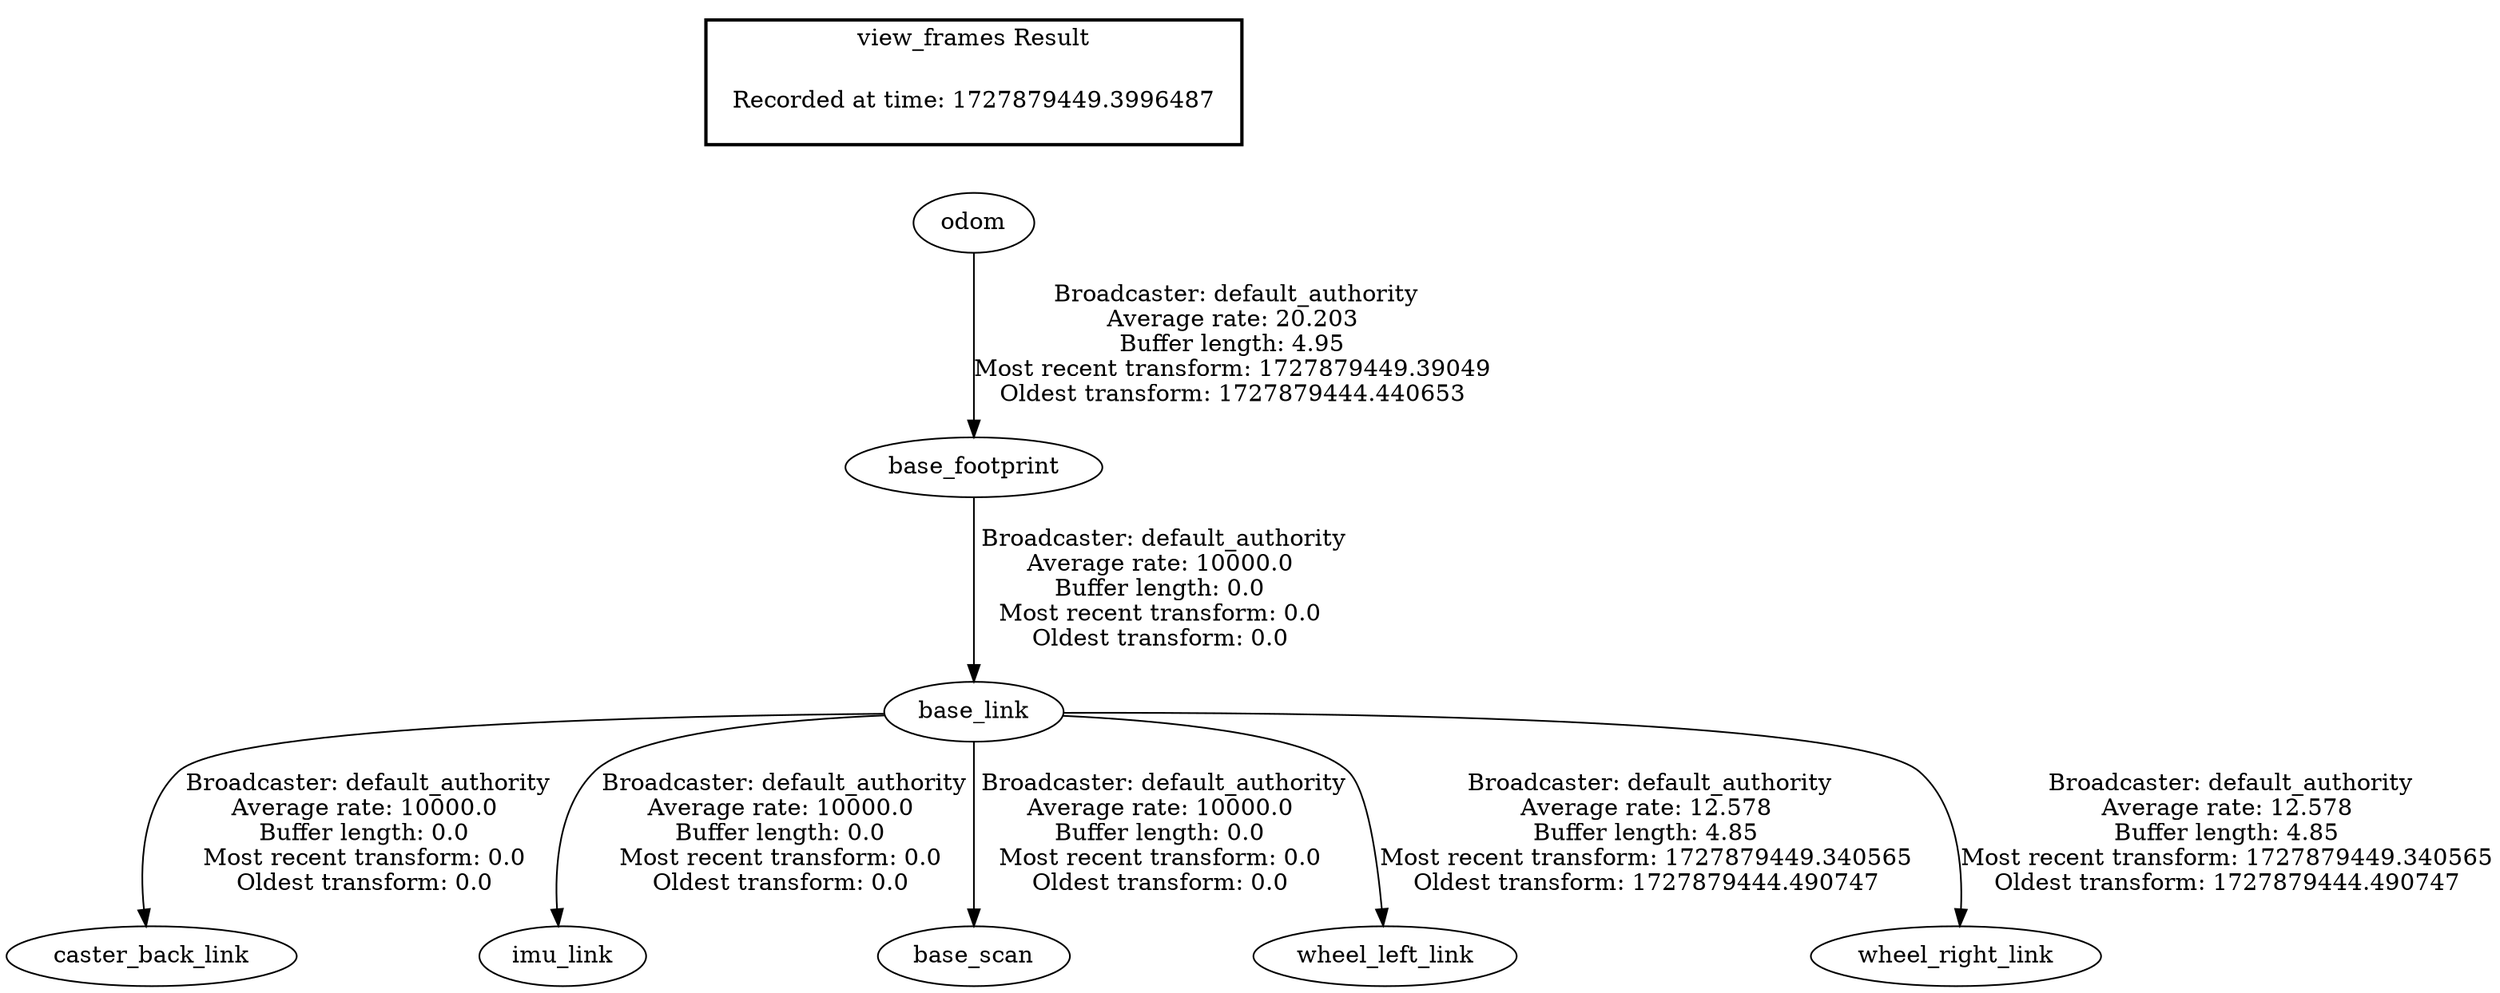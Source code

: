 digraph G {
"base_footprint" -> "base_link"[label=" Broadcaster: default_authority\nAverage rate: 10000.0\nBuffer length: 0.0\nMost recent transform: 0.0\nOldest transform: 0.0\n"];
"odom" -> "base_footprint"[label=" Broadcaster: default_authority\nAverage rate: 20.203\nBuffer length: 4.95\nMost recent transform: 1727879449.39049\nOldest transform: 1727879444.440653\n"];
"base_link" -> "caster_back_link"[label=" Broadcaster: default_authority\nAverage rate: 10000.0\nBuffer length: 0.0\nMost recent transform: 0.0\nOldest transform: 0.0\n"];
"base_link" -> "imu_link"[label=" Broadcaster: default_authority\nAverage rate: 10000.0\nBuffer length: 0.0\nMost recent transform: 0.0\nOldest transform: 0.0\n"];
"base_link" -> "base_scan"[label=" Broadcaster: default_authority\nAverage rate: 10000.0\nBuffer length: 0.0\nMost recent transform: 0.0\nOldest transform: 0.0\n"];
"base_link" -> "wheel_left_link"[label=" Broadcaster: default_authority\nAverage rate: 12.578\nBuffer length: 4.85\nMost recent transform: 1727879449.340565\nOldest transform: 1727879444.490747\n"];
"base_link" -> "wheel_right_link"[label=" Broadcaster: default_authority\nAverage rate: 12.578\nBuffer length: 4.85\nMost recent transform: 1727879449.340565\nOldest transform: 1727879444.490747\n"];
edge [style=invis];
 subgraph cluster_legend { style=bold; color=black; label ="view_frames Result";
"Recorded at time: 1727879449.3996487"[ shape=plaintext ] ;
}->"odom";
}
